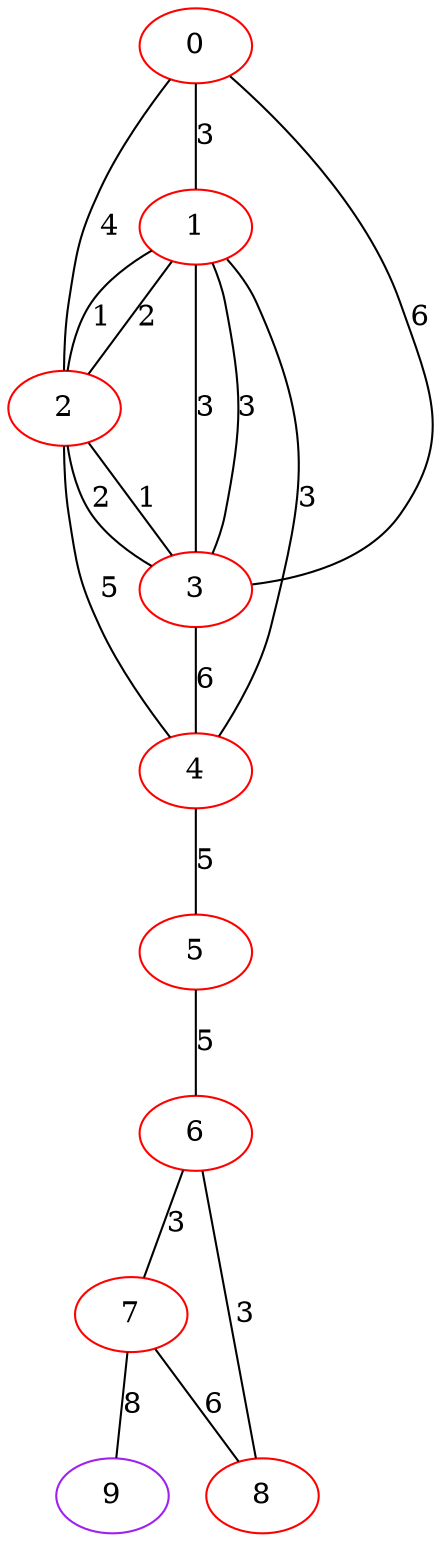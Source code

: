 graph "" {
0 [color=red, weight=1];
1 [color=red, weight=1];
2 [color=red, weight=1];
3 [color=red, weight=1];
4 [color=red, weight=1];
5 [color=red, weight=1];
6 [color=red, weight=1];
7 [color=red, weight=1];
8 [color=red, weight=1];
9 [color=purple, weight=4];
0 -- 1  [key=0, label=3];
0 -- 2  [key=0, label=4];
0 -- 3  [key=0, label=6];
1 -- 2  [key=0, label=2];
1 -- 2  [key=1, label=1];
1 -- 3  [key=0, label=3];
1 -- 3  [key=1, label=3];
1 -- 4  [key=0, label=3];
2 -- 3  [key=0, label=1];
2 -- 3  [key=1, label=2];
2 -- 4  [key=0, label=5];
3 -- 4  [key=0, label=6];
4 -- 5  [key=0, label=5];
5 -- 6  [key=0, label=5];
6 -- 8  [key=0, label=3];
6 -- 7  [key=0, label=3];
7 -- 8  [key=0, label=6];
7 -- 9  [key=0, label=8];
}
